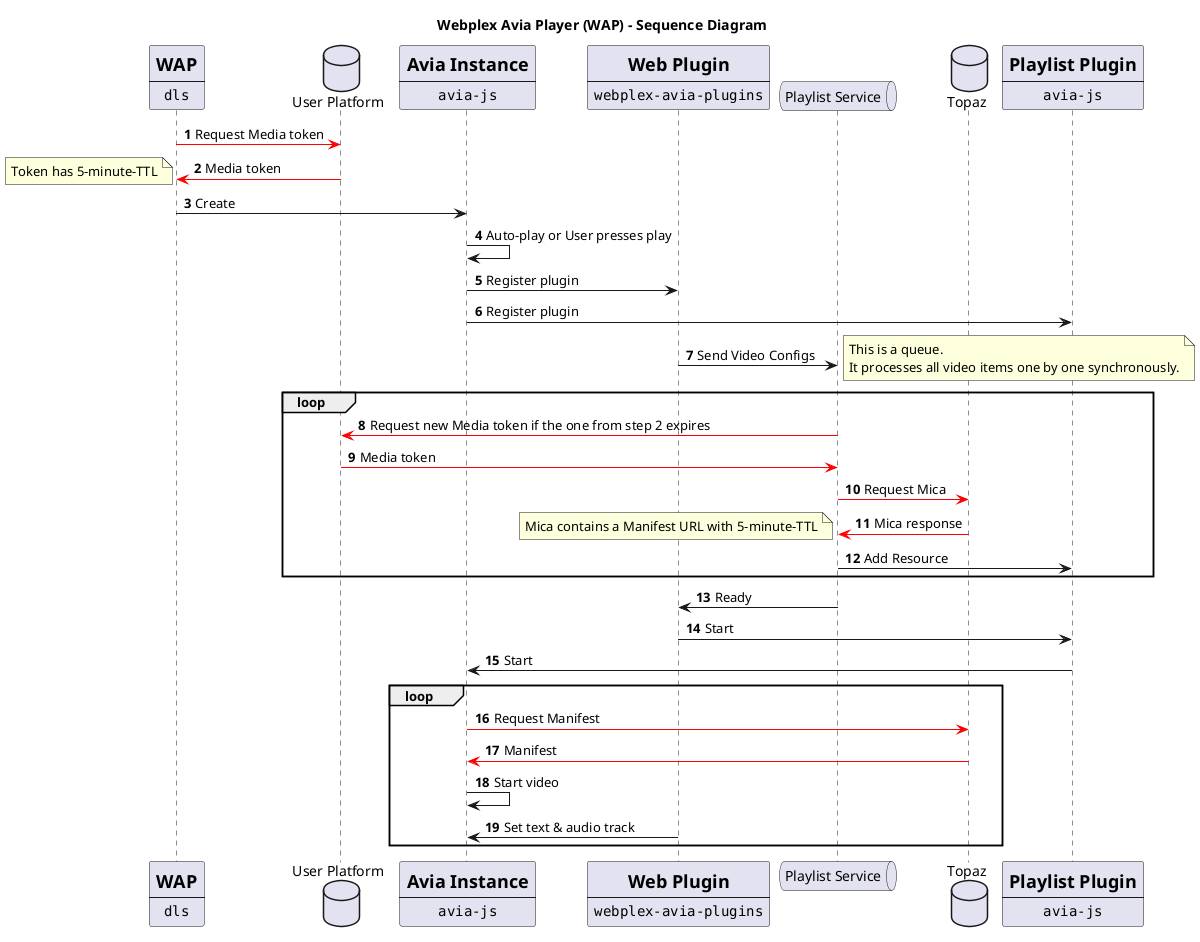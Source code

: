 @startuml
title Webplex Avia Player (WAP) - Sequence Diagram

participant ReactPlayer [
  =WAP
  ----
  ""dls""
]
database "User Platform" as UserPlatform
participant Avia [
  =Avia Instance
  ----
  ""avia-js""
]
participant WebPlugin [
  =Web Plugin
  ----
  ""webplex-avia-plugins""
]
queue "Playlist Service" as PlaylistService
database Topaz
participant PlaylistPlugin [
  =Playlist Plugin
  ----
  ""avia-js""
]

autonumber

ReactPlayer -[#red]> UserPlatform: Request Media token
UserPlatform -[#red]> ReactPlayer: Media token
note left
  Token has 5-minute-TTL
end note
ReactPlayer -> Avia: Create

Avia -> Avia: Auto-play or User presses play
Avia -> WebPlugin: Register plugin
Avia -> PlaylistPlugin: Register plugin

WebPlugin -> PlaylistService: Send Video Configs
note right
  This is a queue.
  It processes all video items one by one synchronously.
end note

loop
  PlaylistService -[#red]> UserPlatform: Request new Media token if the one from step 2 expires
  UserPlatform -[#red]> PlaylistService: Media token
  PlaylistService -[#red]> Topaz: Request Mica
  Topaz -[#red]> PlaylistService: Mica response
  note left
    Mica contains a Manifest URL with 5-minute-TTL
  end note
  PlaylistService -> PlaylistPlugin: Add Resource
end

PlaylistService -> WebPlugin: Ready
WebPlugin -> PlaylistPlugin: Start
PlaylistPlugin -> Avia: Start

loop
  Avia -[#red]> Topaz: Request Manifest
  Topaz -[#red]> Avia: Manifest
  Avia -> Avia: Start video
  WebPlugin -> Avia: Set text & audio track
end

@enduml